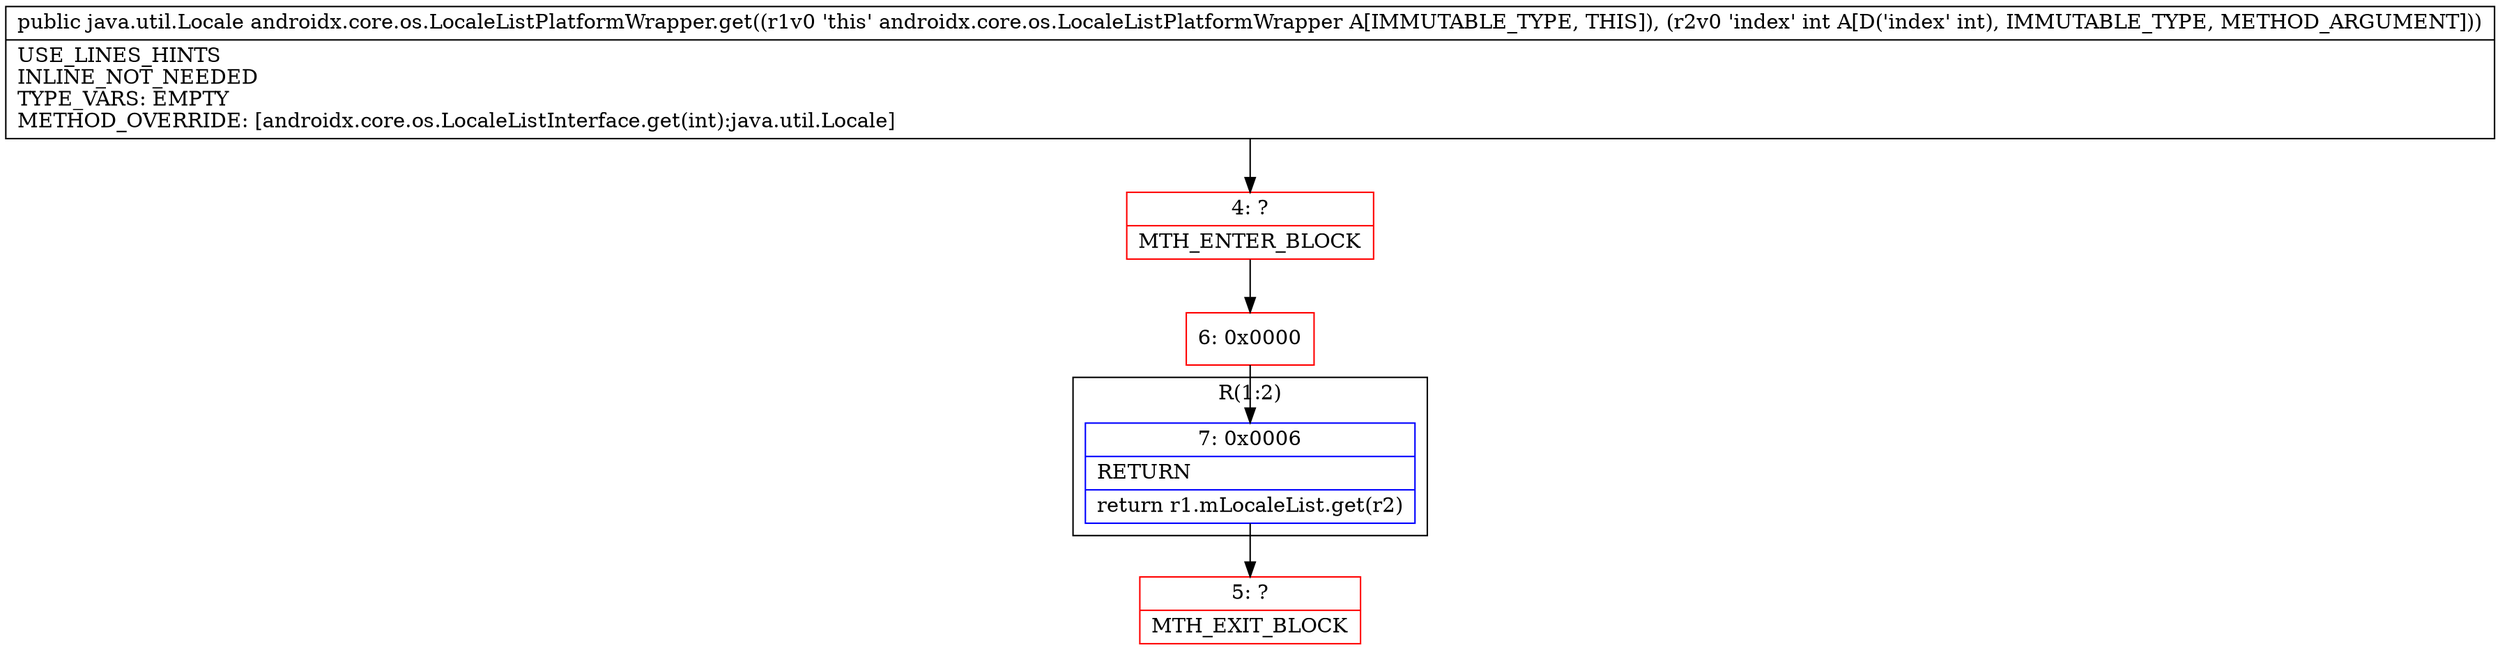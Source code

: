 digraph "CFG forandroidx.core.os.LocaleListPlatformWrapper.get(I)Ljava\/util\/Locale;" {
subgraph cluster_Region_998221579 {
label = "R(1:2)";
node [shape=record,color=blue];
Node_7 [shape=record,label="{7\:\ 0x0006|RETURN\l|return r1.mLocaleList.get(r2)\l}"];
}
Node_4 [shape=record,color=red,label="{4\:\ ?|MTH_ENTER_BLOCK\l}"];
Node_6 [shape=record,color=red,label="{6\:\ 0x0000}"];
Node_5 [shape=record,color=red,label="{5\:\ ?|MTH_EXIT_BLOCK\l}"];
MethodNode[shape=record,label="{public java.util.Locale androidx.core.os.LocaleListPlatformWrapper.get((r1v0 'this' androidx.core.os.LocaleListPlatformWrapper A[IMMUTABLE_TYPE, THIS]), (r2v0 'index' int A[D('index' int), IMMUTABLE_TYPE, METHOD_ARGUMENT]))  | USE_LINES_HINTS\lINLINE_NOT_NEEDED\lTYPE_VARS: EMPTY\lMETHOD_OVERRIDE: [androidx.core.os.LocaleListInterface.get(int):java.util.Locale]\l}"];
MethodNode -> Node_4;Node_7 -> Node_5;
Node_4 -> Node_6;
Node_6 -> Node_7;
}

